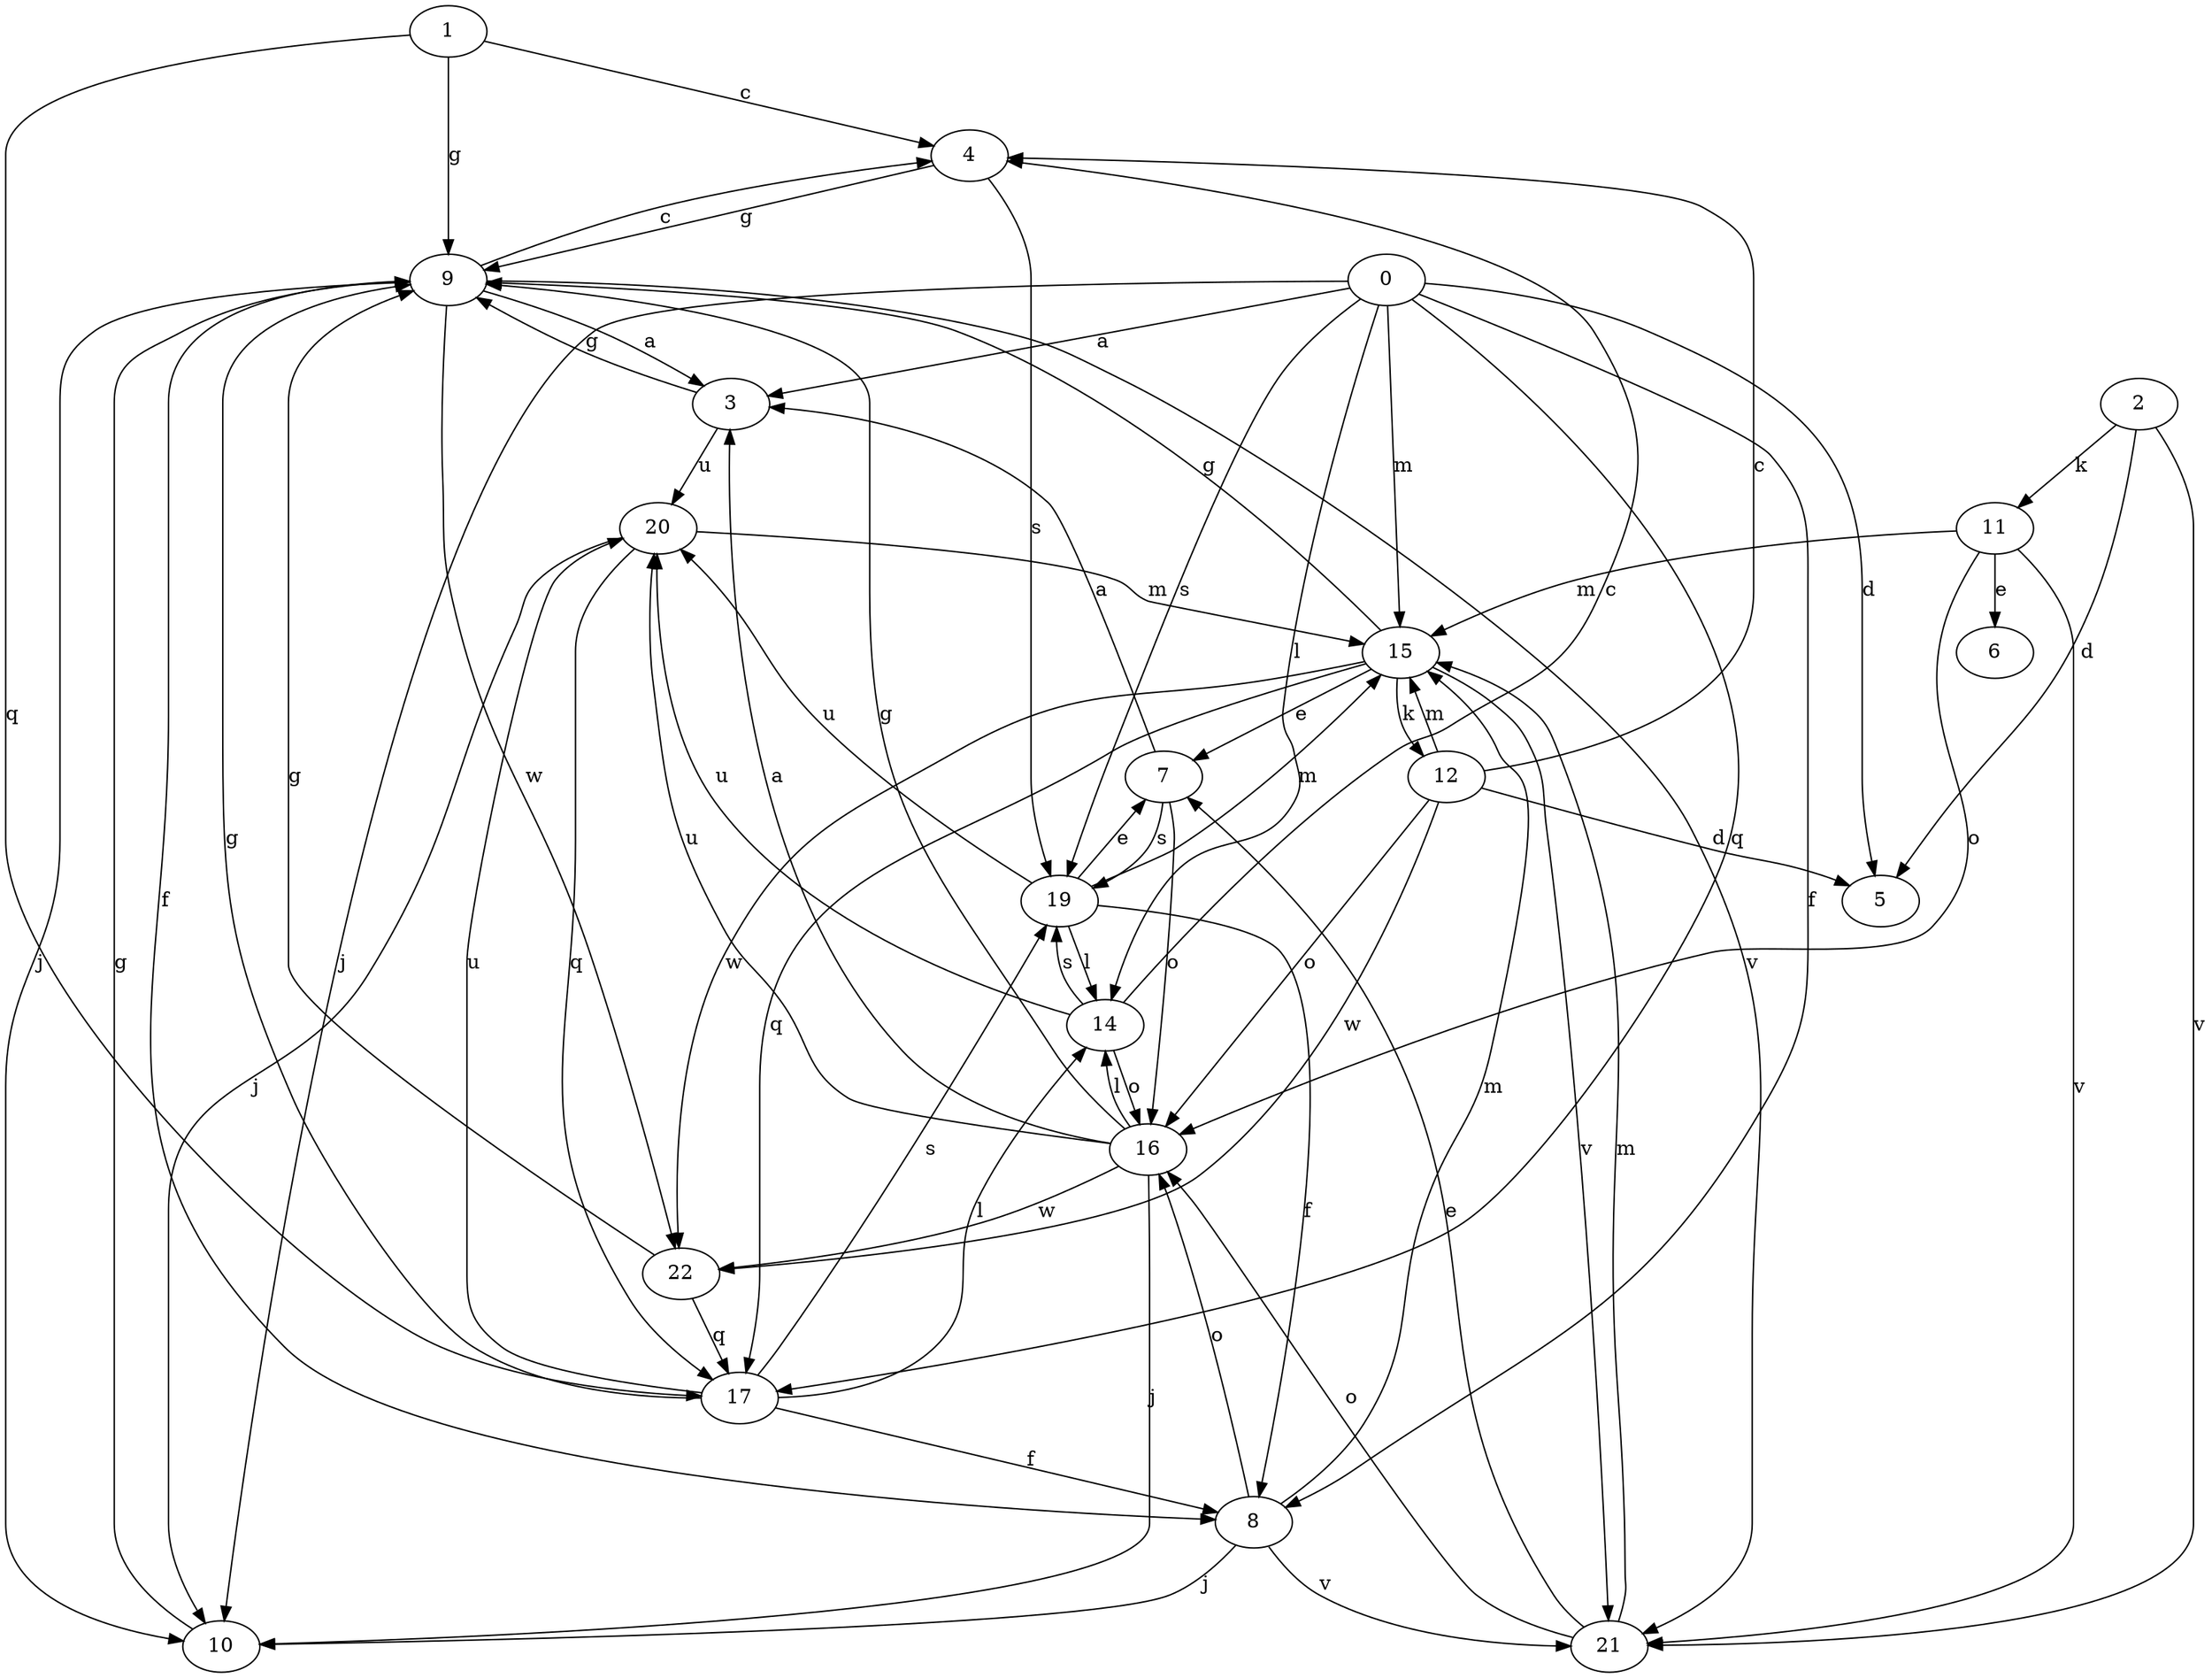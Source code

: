 strict digraph  {
1;
2;
3;
4;
5;
6;
7;
8;
9;
10;
11;
12;
14;
15;
16;
17;
19;
0;
20;
21;
22;
1 -> 4  [label=c];
1 -> 9  [label=g];
1 -> 17  [label=q];
2 -> 5  [label=d];
2 -> 11  [label=k];
2 -> 21  [label=v];
3 -> 9  [label=g];
3 -> 20  [label=u];
4 -> 9  [label=g];
4 -> 19  [label=s];
7 -> 3  [label=a];
7 -> 16  [label=o];
7 -> 19  [label=s];
8 -> 10  [label=j];
8 -> 15  [label=m];
8 -> 16  [label=o];
8 -> 21  [label=v];
9 -> 3  [label=a];
9 -> 4  [label=c];
9 -> 8  [label=f];
9 -> 10  [label=j];
9 -> 21  [label=v];
9 -> 22  [label=w];
10 -> 9  [label=g];
11 -> 6  [label=e];
11 -> 15  [label=m];
11 -> 16  [label=o];
11 -> 21  [label=v];
12 -> 4  [label=c];
12 -> 5  [label=d];
12 -> 15  [label=m];
12 -> 16  [label=o];
12 -> 22  [label=w];
14 -> 4  [label=c];
14 -> 16  [label=o];
14 -> 19  [label=s];
14 -> 20  [label=u];
15 -> 7  [label=e];
15 -> 9  [label=g];
15 -> 12  [label=k];
15 -> 17  [label=q];
15 -> 21  [label=v];
15 -> 22  [label=w];
16 -> 3  [label=a];
16 -> 9  [label=g];
16 -> 10  [label=j];
16 -> 14  [label=l];
16 -> 20  [label=u];
16 -> 22  [label=w];
17 -> 8  [label=f];
17 -> 9  [label=g];
17 -> 14  [label=l];
17 -> 19  [label=s];
17 -> 20  [label=u];
19 -> 7  [label=e];
19 -> 8  [label=f];
19 -> 14  [label=l];
19 -> 15  [label=m];
19 -> 20  [label=u];
0 -> 3  [label=a];
0 -> 5  [label=d];
0 -> 8  [label=f];
0 -> 10  [label=j];
0 -> 14  [label=l];
0 -> 15  [label=m];
0 -> 17  [label=q];
0 -> 19  [label=s];
20 -> 10  [label=j];
20 -> 15  [label=m];
20 -> 17  [label=q];
21 -> 7  [label=e];
21 -> 15  [label=m];
21 -> 16  [label=o];
22 -> 9  [label=g];
22 -> 17  [label=q];
}
